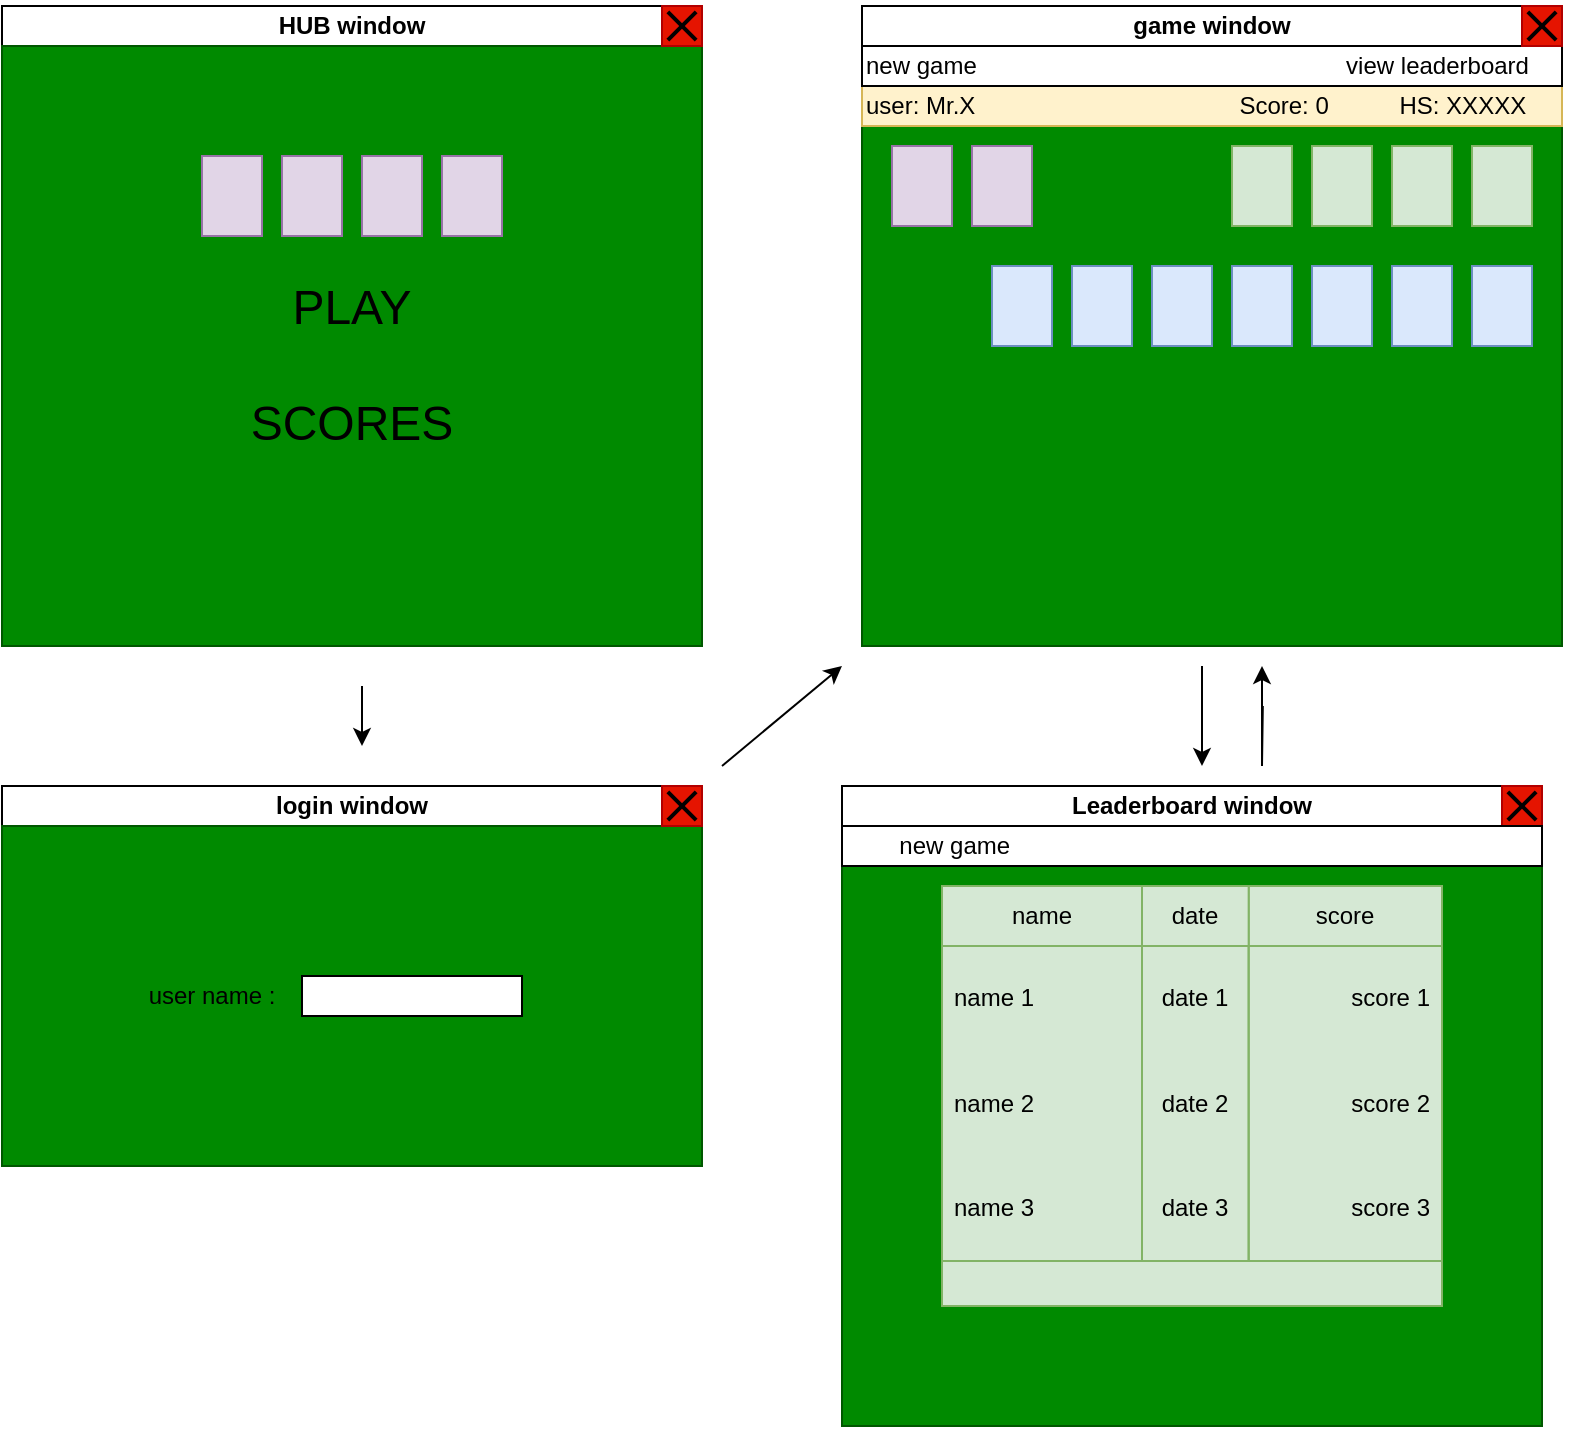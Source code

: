 <mxfile version="24.7.5">
  <diagram name="Page-1" id="zYkQ7ycPL-iNdv8deyL2">
    <mxGraphModel dx="712" dy="828" grid="1" gridSize="10" guides="1" tooltips="1" connect="1" arrows="1" fold="1" page="1" pageScale="1" pageWidth="827" pageHeight="1169" background="none" math="0" shadow="0">
      <root>
        <mxCell id="0" />
        <mxCell id="1" parent="0" />
        <mxCell id="FdAXJDtFcCwPDoSCl_Y0-1" value="game window" style="swimlane;whiteSpace=wrap;html=1;startSize=20;" parent="1" vertex="1">
          <mxGeometry x="470" y="10" width="350" height="320" as="geometry" />
        </mxCell>
        <mxCell id="FdAXJDtFcCwPDoSCl_Y0-2" value="" style="rounded=0;whiteSpace=wrap;html=1;fillColor=#008a00;strokeColor=#005700;fontColor=#ffffff;" parent="FdAXJDtFcCwPDoSCl_Y0-1" vertex="1">
          <mxGeometry y="20" width="350" height="300" as="geometry" />
        </mxCell>
        <mxCell id="FdAXJDtFcCwPDoSCl_Y0-3" value="" style="rounded=0;whiteSpace=wrap;html=1;fillColor=#e1d5e7;strokeColor=#9673a6;" parent="FdAXJDtFcCwPDoSCl_Y0-1" vertex="1">
          <mxGeometry x="15" y="70" width="30" height="40" as="geometry" />
        </mxCell>
        <mxCell id="FdAXJDtFcCwPDoSCl_Y0-4" value="" style="rounded=0;whiteSpace=wrap;html=1;fillColor=#e1d5e7;strokeColor=#9673a6;" parent="FdAXJDtFcCwPDoSCl_Y0-1" vertex="1">
          <mxGeometry x="55" y="70" width="30" height="40" as="geometry" />
        </mxCell>
        <mxCell id="FdAXJDtFcCwPDoSCl_Y0-8" value="" style="rounded=0;whiteSpace=wrap;html=1;fillColor=#d5e8d4;strokeColor=#82b366;" parent="FdAXJDtFcCwPDoSCl_Y0-1" vertex="1">
          <mxGeometry x="305" y="70" width="30" height="40" as="geometry" />
        </mxCell>
        <mxCell id="FdAXJDtFcCwPDoSCl_Y0-7" value="" style="rounded=0;whiteSpace=wrap;html=1;fillColor=#d5e8d4;strokeColor=#82b366;" parent="FdAXJDtFcCwPDoSCl_Y0-1" vertex="1">
          <mxGeometry x="265" y="70" width="30" height="40" as="geometry" />
        </mxCell>
        <mxCell id="FdAXJDtFcCwPDoSCl_Y0-6" value="" style="rounded=0;whiteSpace=wrap;html=1;fillColor=#d5e8d4;strokeColor=#82b366;" parent="FdAXJDtFcCwPDoSCl_Y0-1" vertex="1">
          <mxGeometry x="225" y="70" width="30" height="40" as="geometry" />
        </mxCell>
        <mxCell id="FdAXJDtFcCwPDoSCl_Y0-5" value="" style="rounded=0;whiteSpace=wrap;html=1;fillColor=#d5e8d4;strokeColor=#82b366;" parent="FdAXJDtFcCwPDoSCl_Y0-1" vertex="1">
          <mxGeometry x="185" y="70" width="30" height="40" as="geometry" />
        </mxCell>
        <mxCell id="FdAXJDtFcCwPDoSCl_Y0-15" value="" style="rounded=0;whiteSpace=wrap;html=1;fillColor=#dae8fc;strokeColor=#6c8ebf;" parent="FdAXJDtFcCwPDoSCl_Y0-1" vertex="1">
          <mxGeometry x="305" y="130" width="30" height="40" as="geometry" />
        </mxCell>
        <mxCell id="FdAXJDtFcCwPDoSCl_Y0-14" value="" style="rounded=0;whiteSpace=wrap;html=1;fillColor=#dae8fc;strokeColor=#6c8ebf;" parent="FdAXJDtFcCwPDoSCl_Y0-1" vertex="1">
          <mxGeometry x="265" y="130" width="30" height="40" as="geometry" />
        </mxCell>
        <mxCell id="FdAXJDtFcCwPDoSCl_Y0-13" value="" style="rounded=0;whiteSpace=wrap;html=1;fillColor=#dae8fc;strokeColor=#6c8ebf;" parent="FdAXJDtFcCwPDoSCl_Y0-1" vertex="1">
          <mxGeometry x="225" y="130" width="30" height="40" as="geometry" />
        </mxCell>
        <mxCell id="FdAXJDtFcCwPDoSCl_Y0-12" value="" style="rounded=0;whiteSpace=wrap;html=1;fillColor=#dae8fc;strokeColor=#6c8ebf;" parent="FdAXJDtFcCwPDoSCl_Y0-1" vertex="1">
          <mxGeometry x="185" y="130" width="30" height="40" as="geometry" />
        </mxCell>
        <mxCell id="FdAXJDtFcCwPDoSCl_Y0-11" value="" style="rounded=0;whiteSpace=wrap;html=1;fillColor=#dae8fc;strokeColor=#6c8ebf;" parent="FdAXJDtFcCwPDoSCl_Y0-1" vertex="1">
          <mxGeometry x="65" y="130" width="30" height="40" as="geometry" />
        </mxCell>
        <mxCell id="FdAXJDtFcCwPDoSCl_Y0-10" value="" style="rounded=0;whiteSpace=wrap;html=1;fillColor=#dae8fc;strokeColor=#6c8ebf;" parent="FdAXJDtFcCwPDoSCl_Y0-1" vertex="1">
          <mxGeometry x="145" y="130" width="30" height="40" as="geometry" />
        </mxCell>
        <mxCell id="FdAXJDtFcCwPDoSCl_Y0-9" value="" style="rounded=0;whiteSpace=wrap;html=1;fillColor=#dae8fc;strokeColor=#6c8ebf;" parent="FdAXJDtFcCwPDoSCl_Y0-1" vertex="1">
          <mxGeometry x="105" y="130" width="30" height="40" as="geometry" />
        </mxCell>
        <mxCell id="FdAXJDtFcCwPDoSCl_Y0-16" value="&lt;div style=&quot;&quot;&gt;&lt;span style=&quot;background-color: initial;&quot;&gt;user: Mr.X&lt;span style=&quot;white-space: pre;&quot;&gt;&#x9;&lt;/span&gt;&lt;span style=&quot;white-space: pre;&quot;&gt;&#x9;&lt;/span&gt;&lt;span style=&quot;white-space: pre;&quot;&gt;&#x9;&lt;/span&gt;&lt;span style=&quot;white-space: pre;&quot;&gt;&#x9;&lt;/span&gt;&lt;span style=&quot;white-space: pre;&quot;&gt;&#x9;&lt;/span&gt;Score: 0&lt;span style=&quot;white-space: pre;&quot;&gt;&#x9;&lt;/span&gt;&lt;span style=&quot;white-space: pre;&quot;&gt;&#x9;&lt;/span&gt;HS: XXXXX&lt;/span&gt;&lt;/div&gt;" style="rounded=0;whiteSpace=wrap;html=1;align=left;fillColor=#fff2cc;strokeColor=#d6b656;" parent="FdAXJDtFcCwPDoSCl_Y0-1" vertex="1">
          <mxGeometry y="40" width="350" height="20" as="geometry" />
        </mxCell>
        <mxCell id="FdAXJDtFcCwPDoSCl_Y0-17" value="&lt;div style=&quot;&quot;&gt;new game&lt;span style=&quot;white-space: pre;&quot;&gt;&#x9;&lt;/span&gt;&lt;span style=&quot;white-space: pre;&quot;&gt;&#x9;&lt;/span&gt;&lt;span style=&quot;white-space: pre;&quot;&gt;&#x9;&lt;/span&gt;&lt;span style=&quot;white-space: pre;&quot;&gt;&#x9;&lt;/span&gt;&lt;span style=&quot;white-space: pre;&quot;&gt;&#x9;&lt;/span&gt;&lt;span style=&quot;white-space: pre;&quot;&gt;&#x9;&lt;/span&gt;&lt;span style=&quot;white-space: pre;&quot;&gt;&#x9;view&lt;/span&gt;&amp;nbsp;&lt;span style=&quot;white-space: pre;&quot;&gt;leaderboard&lt;/span&gt;&lt;/div&gt;" style="rounded=0;whiteSpace=wrap;html=1;align=left;" parent="FdAXJDtFcCwPDoSCl_Y0-1" vertex="1">
          <mxGeometry y="20" width="350" height="20" as="geometry" />
        </mxCell>
        <mxCell id="FdAXJDtFcCwPDoSCl_Y0-18" value="" style="rounded=0;whiteSpace=wrap;html=1;fillColor=#e51400;fontColor=#ffffff;strokeColor=#B20000;" parent="FdAXJDtFcCwPDoSCl_Y0-1" vertex="1">
          <mxGeometry x="330" width="20" height="20" as="geometry" />
        </mxCell>
        <mxCell id="FdAXJDtFcCwPDoSCl_Y0-19" value="" style="line;strokeWidth=2;html=1;rotation=45;" parent="FdAXJDtFcCwPDoSCl_Y0-1" vertex="1">
          <mxGeometry x="330" y="5" width="20" height="10" as="geometry" />
        </mxCell>
        <mxCell id="FdAXJDtFcCwPDoSCl_Y0-20" value="" style="line;strokeWidth=2;html=1;rotation=-225;" parent="FdAXJDtFcCwPDoSCl_Y0-1" vertex="1">
          <mxGeometry x="330" y="5" width="20" height="10" as="geometry" />
        </mxCell>
        <mxCell id="FdAXJDtFcCwPDoSCl_Y0-23" value="HUB window" style="swimlane;whiteSpace=wrap;html=1;startSize=20;" parent="1" vertex="1">
          <mxGeometry x="40" y="10" width="350" height="320" as="geometry" />
        </mxCell>
        <mxCell id="FdAXJDtFcCwPDoSCl_Y0-24" value="" style="rounded=0;whiteSpace=wrap;html=1;fillColor=#008a00;strokeColor=#005700;fontColor=#ffffff;" parent="FdAXJDtFcCwPDoSCl_Y0-23" vertex="1">
          <mxGeometry y="20" width="350" height="300" as="geometry" />
        </mxCell>
        <mxCell id="FdAXJDtFcCwPDoSCl_Y0-40" value="" style="rounded=0;whiteSpace=wrap;html=1;fillColor=#e51400;fontColor=#ffffff;strokeColor=#B20000;" parent="FdAXJDtFcCwPDoSCl_Y0-23" vertex="1">
          <mxGeometry x="330" width="20" height="20" as="geometry" />
        </mxCell>
        <mxCell id="FdAXJDtFcCwPDoSCl_Y0-41" value="" style="line;strokeWidth=2;html=1;rotation=45;" parent="FdAXJDtFcCwPDoSCl_Y0-23" vertex="1">
          <mxGeometry x="330" y="5" width="20" height="10" as="geometry" />
        </mxCell>
        <mxCell id="FdAXJDtFcCwPDoSCl_Y0-42" value="" style="line;strokeWidth=2;html=1;rotation=-225;" parent="FdAXJDtFcCwPDoSCl_Y0-23" vertex="1">
          <mxGeometry x="330" y="5" width="20" height="10" as="geometry" />
        </mxCell>
        <mxCell id="FdAXJDtFcCwPDoSCl_Y0-43" value="" style="rounded=0;whiteSpace=wrap;html=1;fillColor=#e1d5e7;strokeColor=#9673a6;" parent="FdAXJDtFcCwPDoSCl_Y0-23" vertex="1">
          <mxGeometry x="140" y="75" width="30" height="40" as="geometry" />
        </mxCell>
        <mxCell id="FdAXJDtFcCwPDoSCl_Y0-46" value="" style="rounded=0;whiteSpace=wrap;html=1;fillColor=#e1d5e7;strokeColor=#9673a6;" parent="FdAXJDtFcCwPDoSCl_Y0-23" vertex="1">
          <mxGeometry x="180" y="75" width="30" height="40" as="geometry" />
        </mxCell>
        <mxCell id="FdAXJDtFcCwPDoSCl_Y0-45" value="" style="rounded=0;whiteSpace=wrap;html=1;fillColor=#e1d5e7;strokeColor=#9673a6;" parent="FdAXJDtFcCwPDoSCl_Y0-23" vertex="1">
          <mxGeometry x="220" y="75" width="30" height="40" as="geometry" />
        </mxCell>
        <mxCell id="FdAXJDtFcCwPDoSCl_Y0-44" value="" style="rounded=0;whiteSpace=wrap;html=1;fillColor=#e1d5e7;strokeColor=#9673a6;" parent="FdAXJDtFcCwPDoSCl_Y0-23" vertex="1">
          <mxGeometry x="100" y="75" width="30" height="40" as="geometry" />
        </mxCell>
        <mxCell id="FdAXJDtFcCwPDoSCl_Y0-47" value="&lt;font style=&quot;font-size: 24px;&quot;&gt;PLAY&lt;/font&gt;&lt;div&gt;&lt;font style=&quot;font-size: 24px;&quot;&gt;&lt;br&gt;&lt;/font&gt;&lt;/div&gt;&lt;div&gt;&lt;span style=&quot;font-size: 24px;&quot;&gt;SCORES&lt;/span&gt;&lt;/div&gt;" style="text;html=1;align=center;verticalAlign=middle;whiteSpace=wrap;rounded=0;" parent="FdAXJDtFcCwPDoSCl_Y0-23" vertex="1">
          <mxGeometry x="60" y="115" width="230" height="130" as="geometry" />
        </mxCell>
        <mxCell id="FdAXJDtFcCwPDoSCl_Y0-48" value="Leaderboard window" style="swimlane;whiteSpace=wrap;html=1;startSize=20;" parent="1" vertex="1">
          <mxGeometry x="460" y="400" width="350" height="320" as="geometry">
            <mxRectangle x="260" y="370" width="150" height="30" as="alternateBounds" />
          </mxGeometry>
        </mxCell>
        <mxCell id="FdAXJDtFcCwPDoSCl_Y0-49" value="" style="rounded=0;whiteSpace=wrap;html=1;fillColor=#008a00;strokeColor=#005700;fontColor=#ffffff;" parent="FdAXJDtFcCwPDoSCl_Y0-48" vertex="1">
          <mxGeometry y="20" width="350" height="300" as="geometry" />
        </mxCell>
        <mxCell id="FdAXJDtFcCwPDoSCl_Y0-50" value="" style="rounded=0;whiteSpace=wrap;html=1;fillColor=#e51400;fontColor=#ffffff;strokeColor=#B20000;" parent="FdAXJDtFcCwPDoSCl_Y0-48" vertex="1">
          <mxGeometry x="330" width="20" height="20" as="geometry" />
        </mxCell>
        <mxCell id="FdAXJDtFcCwPDoSCl_Y0-51" value="" style="line;strokeWidth=2;html=1;rotation=45;" parent="FdAXJDtFcCwPDoSCl_Y0-48" vertex="1">
          <mxGeometry x="330" y="5" width="20" height="10" as="geometry" />
        </mxCell>
        <mxCell id="FdAXJDtFcCwPDoSCl_Y0-52" value="" style="line;strokeWidth=2;html=1;rotation=-225;" parent="FdAXJDtFcCwPDoSCl_Y0-48" vertex="1">
          <mxGeometry x="330" y="5" width="20" height="10" as="geometry" />
        </mxCell>
        <mxCell id="FdAXJDtFcCwPDoSCl_Y0-70" value="" style="group;fillColor=#d5e8d4;strokeColor=#82b366;" parent="FdAXJDtFcCwPDoSCl_Y0-48" vertex="1" connectable="0">
          <mxGeometry x="50" y="50" width="250" height="210" as="geometry" />
        </mxCell>
        <mxCell id="FdAXJDtFcCwPDoSCl_Y0-58" value="name" style="swimlane;fontStyle=0;childLayout=stackLayout;horizontal=1;startSize=30;horizontalStack=0;resizeParent=1;resizeParentMax=0;resizeLast=0;collapsible=1;marginBottom=0;whiteSpace=wrap;html=1;fillColor=#d5e8d4;strokeColor=#82b366;" parent="FdAXJDtFcCwPDoSCl_Y0-70" vertex="1">
          <mxGeometry width="100" height="187.5" as="geometry" />
        </mxCell>
        <mxCell id="FdAXJDtFcCwPDoSCl_Y0-59" value="name 1" style="text;strokeColor=none;fillColor=none;align=left;verticalAlign=middle;spacingLeft=4;spacingRight=4;overflow=hidden;points=[[0,0.5],[1,0.5]];portConstraint=eastwest;rotatable=0;whiteSpace=wrap;html=1;" parent="FdAXJDtFcCwPDoSCl_Y0-58" vertex="1">
          <mxGeometry y="30" width="100" height="52.5" as="geometry" />
        </mxCell>
        <mxCell id="FdAXJDtFcCwPDoSCl_Y0-60" value="name 2" style="text;strokeColor=none;fillColor=none;align=left;verticalAlign=middle;spacingLeft=4;spacingRight=4;overflow=hidden;points=[[0,0.5],[1,0.5]];portConstraint=eastwest;rotatable=0;whiteSpace=wrap;html=1;" parent="FdAXJDtFcCwPDoSCl_Y0-58" vertex="1">
          <mxGeometry y="82.5" width="100" height="52.5" as="geometry" />
        </mxCell>
        <mxCell id="FdAXJDtFcCwPDoSCl_Y0-61" value="name 3" style="text;strokeColor=none;fillColor=none;align=left;verticalAlign=middle;spacingLeft=4;spacingRight=4;overflow=hidden;points=[[0,0.5],[1,0.5]];portConstraint=eastwest;rotatable=0;whiteSpace=wrap;html=1;" parent="FdAXJDtFcCwPDoSCl_Y0-58" vertex="1">
          <mxGeometry y="135" width="100" height="52.5" as="geometry" />
        </mxCell>
        <mxCell id="FdAXJDtFcCwPDoSCl_Y0-66" value="score" style="swimlane;fontStyle=0;childLayout=stackLayout;horizontal=1;startSize=30;horizontalStack=0;resizeParent=1;resizeParentMax=0;resizeLast=0;collapsible=1;marginBottom=0;whiteSpace=wrap;html=1;fillColor=#d5e8d4;strokeColor=#82b366;" parent="FdAXJDtFcCwPDoSCl_Y0-70" vertex="1">
          <mxGeometry x="153.33" width="96.67" height="187.5" as="geometry" />
        </mxCell>
        <mxCell id="FdAXJDtFcCwPDoSCl_Y0-67" value="score 1" style="text;strokeColor=none;fillColor=none;align=right;verticalAlign=middle;spacingLeft=4;spacingRight=4;overflow=hidden;points=[[0,0.5],[1,0.5]];portConstraint=eastwest;rotatable=0;whiteSpace=wrap;html=1;" parent="FdAXJDtFcCwPDoSCl_Y0-66" vertex="1">
          <mxGeometry y="30" width="96.67" height="52.5" as="geometry" />
        </mxCell>
        <mxCell id="FdAXJDtFcCwPDoSCl_Y0-68" value="score 2" style="text;strokeColor=none;fillColor=none;align=right;verticalAlign=middle;spacingLeft=4;spacingRight=4;overflow=hidden;points=[[0,0.5],[1,0.5]];portConstraint=eastwest;rotatable=0;whiteSpace=wrap;html=1;" parent="FdAXJDtFcCwPDoSCl_Y0-66" vertex="1">
          <mxGeometry y="82.5" width="96.67" height="52.5" as="geometry" />
        </mxCell>
        <mxCell id="FdAXJDtFcCwPDoSCl_Y0-69" value="score 3" style="text;strokeColor=none;fillColor=none;align=right;verticalAlign=middle;spacingLeft=4;spacingRight=4;overflow=hidden;points=[[0,0.5],[1,0.5]];portConstraint=eastwest;rotatable=0;whiteSpace=wrap;html=1;" parent="FdAXJDtFcCwPDoSCl_Y0-66" vertex="1">
          <mxGeometry y="135" width="96.67" height="52.5" as="geometry" />
        </mxCell>
        <mxCell id="FdAXJDtFcCwPDoSCl_Y0-62" value="date" style="swimlane;fontStyle=0;childLayout=stackLayout;horizontal=1;startSize=30;horizontalStack=0;resizeParent=1;resizeParentMax=0;resizeLast=0;collapsible=1;marginBottom=0;whiteSpace=wrap;html=1;fillColor=#d5e8d4;strokeColor=#82b366;" parent="FdAXJDtFcCwPDoSCl_Y0-70" vertex="1">
          <mxGeometry x="100" width="53.33" height="187.5" as="geometry" />
        </mxCell>
        <mxCell id="FdAXJDtFcCwPDoSCl_Y0-63" value="date 1" style="text;strokeColor=none;fillColor=none;align=center;verticalAlign=middle;spacingLeft=4;spacingRight=4;overflow=hidden;points=[[0,0.5],[1,0.5]];portConstraint=eastwest;rotatable=0;whiteSpace=wrap;html=1;" parent="FdAXJDtFcCwPDoSCl_Y0-62" vertex="1">
          <mxGeometry y="30" width="53.33" height="52.5" as="geometry" />
        </mxCell>
        <mxCell id="FdAXJDtFcCwPDoSCl_Y0-64" value="date 2" style="text;strokeColor=none;fillColor=none;align=center;verticalAlign=middle;spacingLeft=4;spacingRight=4;overflow=hidden;points=[[0,0.5],[1,0.5]];portConstraint=eastwest;rotatable=0;whiteSpace=wrap;html=1;" parent="FdAXJDtFcCwPDoSCl_Y0-62" vertex="1">
          <mxGeometry y="82.5" width="53.33" height="52.5" as="geometry" />
        </mxCell>
        <mxCell id="FdAXJDtFcCwPDoSCl_Y0-65" value="date 3" style="text;strokeColor=none;fillColor=none;align=center;verticalAlign=middle;spacingLeft=4;spacingRight=4;overflow=hidden;points=[[0,0.5],[1,0.5]];portConstraint=eastwest;rotatable=0;whiteSpace=wrap;html=1;" parent="FdAXJDtFcCwPDoSCl_Y0-62" vertex="1">
          <mxGeometry y="135" width="53.33" height="52.5" as="geometry" />
        </mxCell>
        <mxCell id="OcC8gOZ4PIjLcGPV9Bdj-23" value="&lt;div style=&quot;&quot;&gt;&lt;span style=&quot;white-space: pre;&quot;&gt;&#x9;&lt;/span&gt;new game&lt;/div&gt;" style="rounded=0;whiteSpace=wrap;html=1;align=left;" parent="FdAXJDtFcCwPDoSCl_Y0-48" vertex="1">
          <mxGeometry y="20" width="350" height="20" as="geometry" />
        </mxCell>
        <mxCell id="OcC8gOZ4PIjLcGPV9Bdj-3" value="login window" style="swimlane;whiteSpace=wrap;html=1;startSize=20;" parent="1" vertex="1">
          <mxGeometry x="40" y="400" width="350" height="190" as="geometry" />
        </mxCell>
        <mxCell id="OcC8gOZ4PIjLcGPV9Bdj-4" value="" style="rounded=0;whiteSpace=wrap;html=1;fillColor=#008a00;strokeColor=#005700;fontColor=#ffffff;" parent="OcC8gOZ4PIjLcGPV9Bdj-3" vertex="1">
          <mxGeometry y="20" width="350" height="170" as="geometry" />
        </mxCell>
        <mxCell id="OcC8gOZ4PIjLcGPV9Bdj-5" value="" style="rounded=0;whiteSpace=wrap;html=1;fillColor=#e51400;fontColor=#ffffff;strokeColor=#B20000;" parent="OcC8gOZ4PIjLcGPV9Bdj-3" vertex="1">
          <mxGeometry x="330" width="20" height="20" as="geometry" />
        </mxCell>
        <mxCell id="OcC8gOZ4PIjLcGPV9Bdj-6" value="" style="line;strokeWidth=2;html=1;rotation=45;" parent="OcC8gOZ4PIjLcGPV9Bdj-3" vertex="1">
          <mxGeometry x="330" y="5" width="20" height="10" as="geometry" />
        </mxCell>
        <mxCell id="OcC8gOZ4PIjLcGPV9Bdj-7" value="" style="line;strokeWidth=2;html=1;rotation=-225;" parent="OcC8gOZ4PIjLcGPV9Bdj-3" vertex="1">
          <mxGeometry x="330" y="5" width="20" height="10" as="geometry" />
        </mxCell>
        <mxCell id="OcC8gOZ4PIjLcGPV9Bdj-16" value="" style="rounded=0;whiteSpace=wrap;html=1;" parent="OcC8gOZ4PIjLcGPV9Bdj-3" vertex="1">
          <mxGeometry x="150" y="95" width="110" height="20" as="geometry" />
        </mxCell>
        <mxCell id="OcC8gOZ4PIjLcGPV9Bdj-19" value="user name :" style="text;html=1;align=center;verticalAlign=middle;whiteSpace=wrap;rounded=0;" parent="OcC8gOZ4PIjLcGPV9Bdj-3" vertex="1">
          <mxGeometry x="70" y="90" width="70" height="30" as="geometry" />
        </mxCell>
        <mxCell id="OcC8gOZ4PIjLcGPV9Bdj-20" value="" style="endArrow=classic;html=1;rounded=0;" parent="1" edge="1">
          <mxGeometry width="50" height="50" relative="1" as="geometry">
            <mxPoint x="220" y="350" as="sourcePoint" />
            <mxPoint x="220" y="380" as="targetPoint" />
            <Array as="points">
              <mxPoint x="220" y="370" />
            </Array>
          </mxGeometry>
        </mxCell>
        <mxCell id="OcC8gOZ4PIjLcGPV9Bdj-21" value="" style="endArrow=classic;html=1;rounded=0;" parent="1" edge="1">
          <mxGeometry width="50" height="50" relative="1" as="geometry">
            <mxPoint x="640" y="340" as="sourcePoint" />
            <mxPoint x="640" y="390" as="targetPoint" />
            <Array as="points" />
          </mxGeometry>
        </mxCell>
        <mxCell id="OcC8gOZ4PIjLcGPV9Bdj-22" value="" style="endArrow=classic;html=1;rounded=0;" parent="1" edge="1">
          <mxGeometry width="50" height="50" relative="1" as="geometry">
            <mxPoint x="400" y="390" as="sourcePoint" />
            <mxPoint x="460" y="340" as="targetPoint" />
            <Array as="points" />
          </mxGeometry>
        </mxCell>
        <mxCell id="GAXd_vKDdMIMoaxt6png-1" value="" style="endArrow=classic;html=1;rounded=0;" edge="1" parent="1">
          <mxGeometry width="50" height="50" relative="1" as="geometry">
            <mxPoint x="670.41" y="360" as="sourcePoint" />
            <mxPoint x="670" y="340" as="targetPoint" />
            <Array as="points">
              <mxPoint x="670" y="390" />
            </Array>
          </mxGeometry>
        </mxCell>
      </root>
    </mxGraphModel>
  </diagram>
</mxfile>
